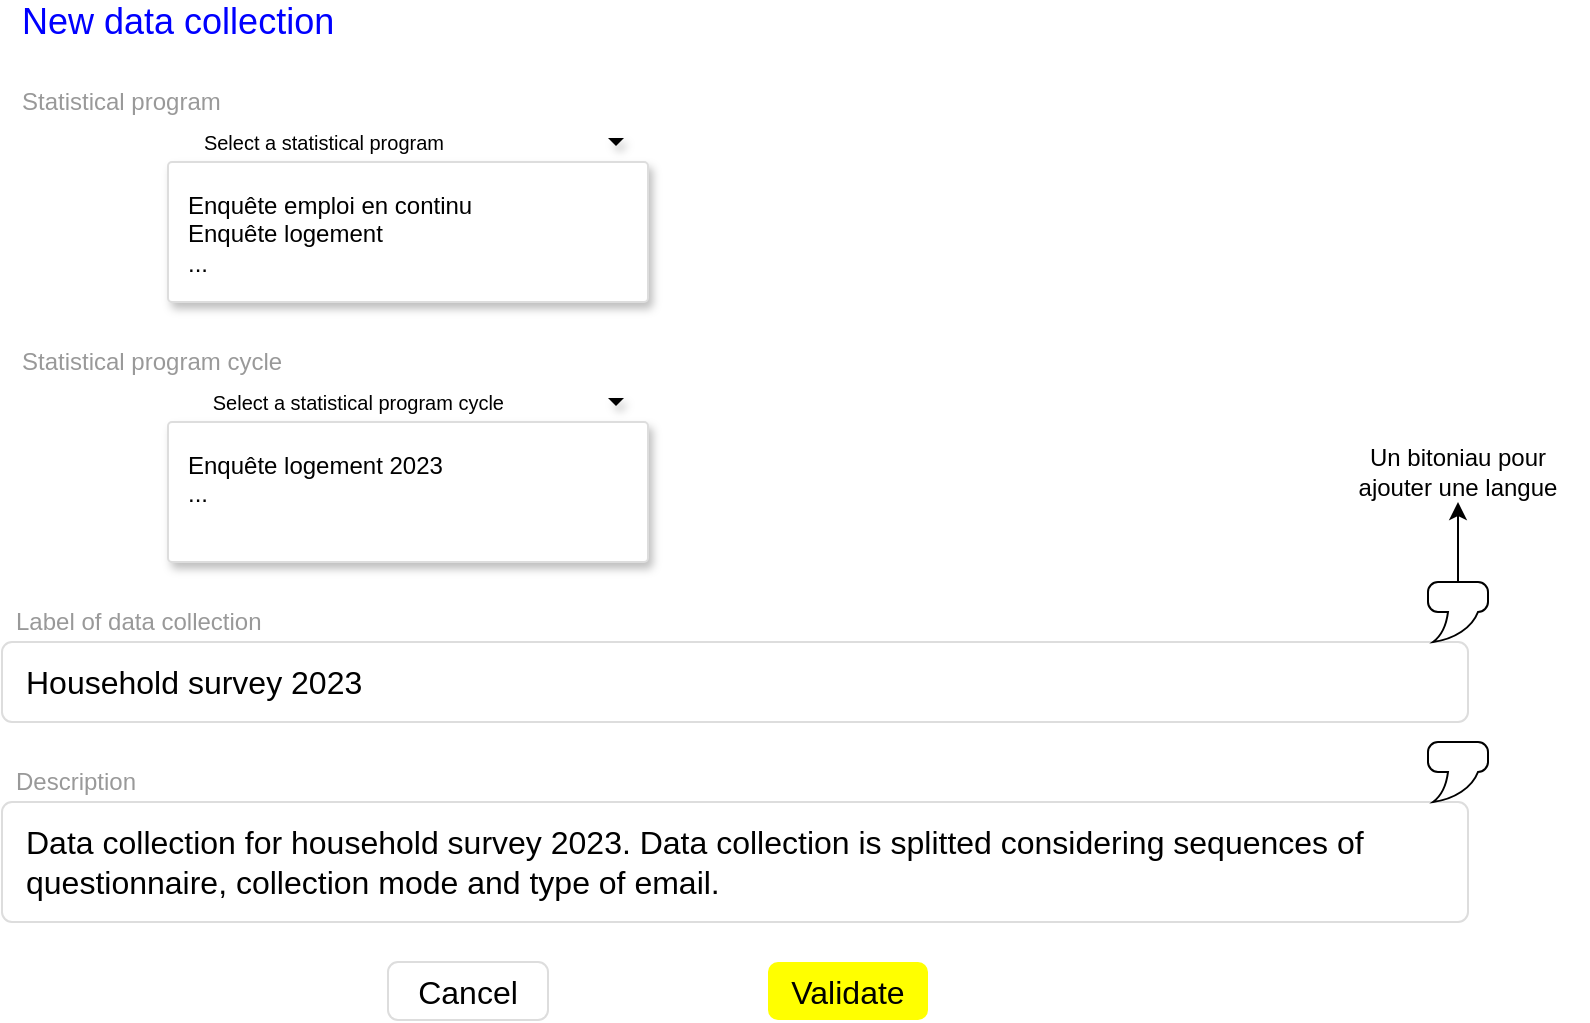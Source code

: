 <mxfile version="18.0.7" type="device"><diagram name="Page-1" id="c9db0220-8083-56f3-ca83-edcdcd058819"><mxGraphModel dx="1108" dy="440" grid="1" gridSize="10" guides="1" tooltips="1" connect="1" arrows="1" fold="1" page="1" pageScale="1.5" pageWidth="826" pageHeight="1169" background="#ffffff" math="0" shadow="0"><root><mxCell id="0" style=";html=1;"/><mxCell id="1" style=";html=1;" parent="0"/><mxCell id="3d76a8aef4d5c911-17" value="Label of data collection" style="html=1;shadow=0;dashed=0;shape=mxgraph.bootstrap.rect;strokeColor=none;fillColor=none;fontColor=#999999;align=left;spacingLeft=5;whiteSpace=wrap;rounded=0;" parent="1" vertex="1"><mxGeometry x="27" y="390" width="200" height="20" as="geometry"/></mxCell><mxCell id="3d76a8aef4d5c911-18" value="Household survey 2023" style="html=1;shadow=0;dashed=0;shape=mxgraph.bootstrap.rrect;rSize=5;strokeColor=#dddddd;;align=left;spacingLeft=10;fontSize=16;whiteSpace=wrap;rounded=0;" parent="1" vertex="1"><mxGeometry x="27" y="410" width="733" height="40" as="geometry"/></mxCell><mxCell id="3d76a8aef4d5c911-19" value="Description" style="html=1;shadow=0;dashed=0;shape=mxgraph.bootstrap.rect;strokeColor=none;fillColor=none;fontColor=#999999;align=left;spacingLeft=5;whiteSpace=wrap;rounded=0;" parent="1" vertex="1"><mxGeometry x="27" y="470" width="200" height="20" as="geometry"/></mxCell><mxCell id="3d76a8aef4d5c911-20" value="Data collection for household survey 2023. Data collection is splitted considering sequences of questionnaire, collection mode and type of email. " style="html=1;shadow=0;dashed=0;shape=mxgraph.bootstrap.rrect;rSize=5;strokeColor=#dddddd;align=left;spacingLeft=10;fontSize=16;whiteSpace=wrap;rounded=0;" parent="1" vertex="1"><mxGeometry x="27" y="490" width="733" height="60" as="geometry"/></mxCell><mxCell id="3d76a8aef4d5c911-23" value="Statistical program" style="html=1;shadow=0;dashed=0;shape=mxgraph.bootstrap.rect;strokeColor=none;fillColor=none;fontColor=#999999;align=left;spacingLeft=5;whiteSpace=wrap;rounded=0;" parent="1" vertex="1"><mxGeometry x="30" y="130" width="120" height="20" as="geometry"/></mxCell><mxCell id="3d76a8aef4d5c911-25" value="Select a statistical program" style="html=1;shadow=0;dashed=0;shape=mxgraph.bootstrap.rect;strokeColor=none;fillColor=none;align=right;fontSize=10;whiteSpace=wrap;rounded=0;" parent="1" vertex="1"><mxGeometry x="30" y="150" width="220" height="20" as="geometry"/></mxCell><mxCell id="3d76a8aef4d5c911-26" value="" style="shape=triangle;strokeColor=none;fillColor=#000000;direction=south;rounded=0;shadow=1;fontSize=12;fontColor=#000000;align=center;html=1;" parent="1" vertex="1"><mxGeometry x="330" y="158" width="8" height="4" as="geometry"/></mxCell><mxCell id="3d76a8aef4d5c911-27" value="Enquête emploi en continu&lt;br&gt;&lt;div&gt;Enquête logement&lt;/div&gt;&lt;div&gt;...&lt;br&gt;&lt;/div&gt;" style="html=1;shadow=0;dashed=0;shape=mxgraph.bootstrap.rrect;fontSize=12;rSize=2;strokeColor=#dddddd;align=left;verticalAlign=top;spacing=10;shadow=1;whiteSpace=wrap;rounded=0;" parent="1" vertex="1"><mxGeometry x="110" y="170" width="240" height="70" as="geometry"/></mxCell><mxCell id="-qu1YzCTw--MIumMyG8b-5" style="edgeStyle=orthogonalEdgeStyle;rounded=0;orthogonalLoop=1;jettySize=auto;html=1;" parent="1" source="-qu1YzCTw--MIumMyG8b-3" target="-qu1YzCTw--MIumMyG8b-4" edge="1"><mxGeometry relative="1" as="geometry"/></mxCell><mxCell id="-qu1YzCTw--MIumMyG8b-3" value="" style="whiteSpace=wrap;html=1;shape=mxgraph.basic.roundRectCallout;dx=30;dy=15;size=5;boundedLbl=1;" parent="1" vertex="1"><mxGeometry x="740" y="380" width="30" height="30" as="geometry"/></mxCell><mxCell id="-qu1YzCTw--MIumMyG8b-4" value="Un bitoniau pour ajouter une langue" style="text;html=1;strokeColor=none;fillColor=none;align=center;verticalAlign=middle;whiteSpace=wrap;rounded=0;" parent="1" vertex="1"><mxGeometry x="690" y="310" width="130" height="30" as="geometry"/></mxCell><mxCell id="-qu1YzCTw--MIumMyG8b-10" value="Statistical program cycle" style="html=1;shadow=0;dashed=0;shape=mxgraph.bootstrap.rect;strokeColor=none;fillColor=none;fontColor=#999999;align=left;spacingLeft=5;whiteSpace=wrap;rounded=0;" parent="1" vertex="1"><mxGeometry x="30" y="260" width="200" height="20" as="geometry"/></mxCell><mxCell id="-qu1YzCTw--MIumMyG8b-11" value="" style="shape=triangle;strokeColor=none;fillColor=#000000;direction=south;rounded=0;shadow=1;fontSize=12;fontColor=#000000;align=center;html=1;" parent="1" vertex="1"><mxGeometry x="330" y="288" width="8" height="4" as="geometry"/></mxCell><mxCell id="-qu1YzCTw--MIumMyG8b-12" value="Enquête logement 2023&lt;br&gt;&lt;div&gt;...&lt;br&gt;&lt;/div&gt;" style="html=1;shadow=0;dashed=0;shape=mxgraph.bootstrap.rrect;fontSize=12;rSize=2;strokeColor=#dddddd;align=left;verticalAlign=top;spacing=10;shadow=1;whiteSpace=wrap;rounded=0;" parent="1" vertex="1"><mxGeometry x="110" y="300" width="240" height="70" as="geometry"/></mxCell><mxCell id="-qu1YzCTw--MIumMyG8b-13" value="" style="whiteSpace=wrap;html=1;shape=mxgraph.basic.roundRectCallout;dx=30;dy=15;size=5;boundedLbl=1;" parent="1" vertex="1"><mxGeometry x="740" y="460" width="30" height="30" as="geometry"/></mxCell><mxCell id="-qu1YzCTw--MIumMyG8b-17" value="&lt;font style=&quot;font-size: 18px;&quot;&gt;New data collection&lt;br&gt;&lt;/font&gt;" style="html=1;shadow=0;dashed=0;shape=mxgraph.bootstrap.rect;strokeColor=none;fillColor=none;fontColor=#0000FF;align=left;spacingLeft=5;whiteSpace=wrap;rounded=0;" parent="1" vertex="1"><mxGeometry x="30" y="90" width="200" height="20" as="geometry"/></mxCell><mxCell id="-qu1YzCTw--MIumMyG8b-21" value="Validate" style="html=1;shadow=0;dashed=0;shape=mxgraph.bootstrap.rrect;rSize=5;fontSize=16;fillColor=#FFFF00;strokeColor=none;fontColor=#000000;whiteSpace=wrap;" parent="1" vertex="1"><mxGeometry x="410" y="570" width="80" height="29" as="geometry"/></mxCell><mxCell id="-qu1YzCTw--MIumMyG8b-22" value="Cancel" style="html=1;shadow=0;dashed=0;shape=mxgraph.bootstrap.rrect;rSize=5;fontSize=16;strokeColor=#dddddd;whiteSpace=wrap;" parent="1" vertex="1"><mxGeometry x="220" y="570" width="80" height="29" as="geometry"/></mxCell><mxCell id="-qu1YzCTw--MIumMyG8b-23" value="Select a statistical program cycle" style="html=1;shadow=0;dashed=0;shape=mxgraph.bootstrap.rect;strokeColor=none;fillColor=none;align=right;fontSize=10;whiteSpace=wrap;rounded=0;" parent="1" vertex="1"><mxGeometry x="110" y="280" width="170" height="20" as="geometry"/></mxCell></root></mxGraphModel></diagram></mxfile>